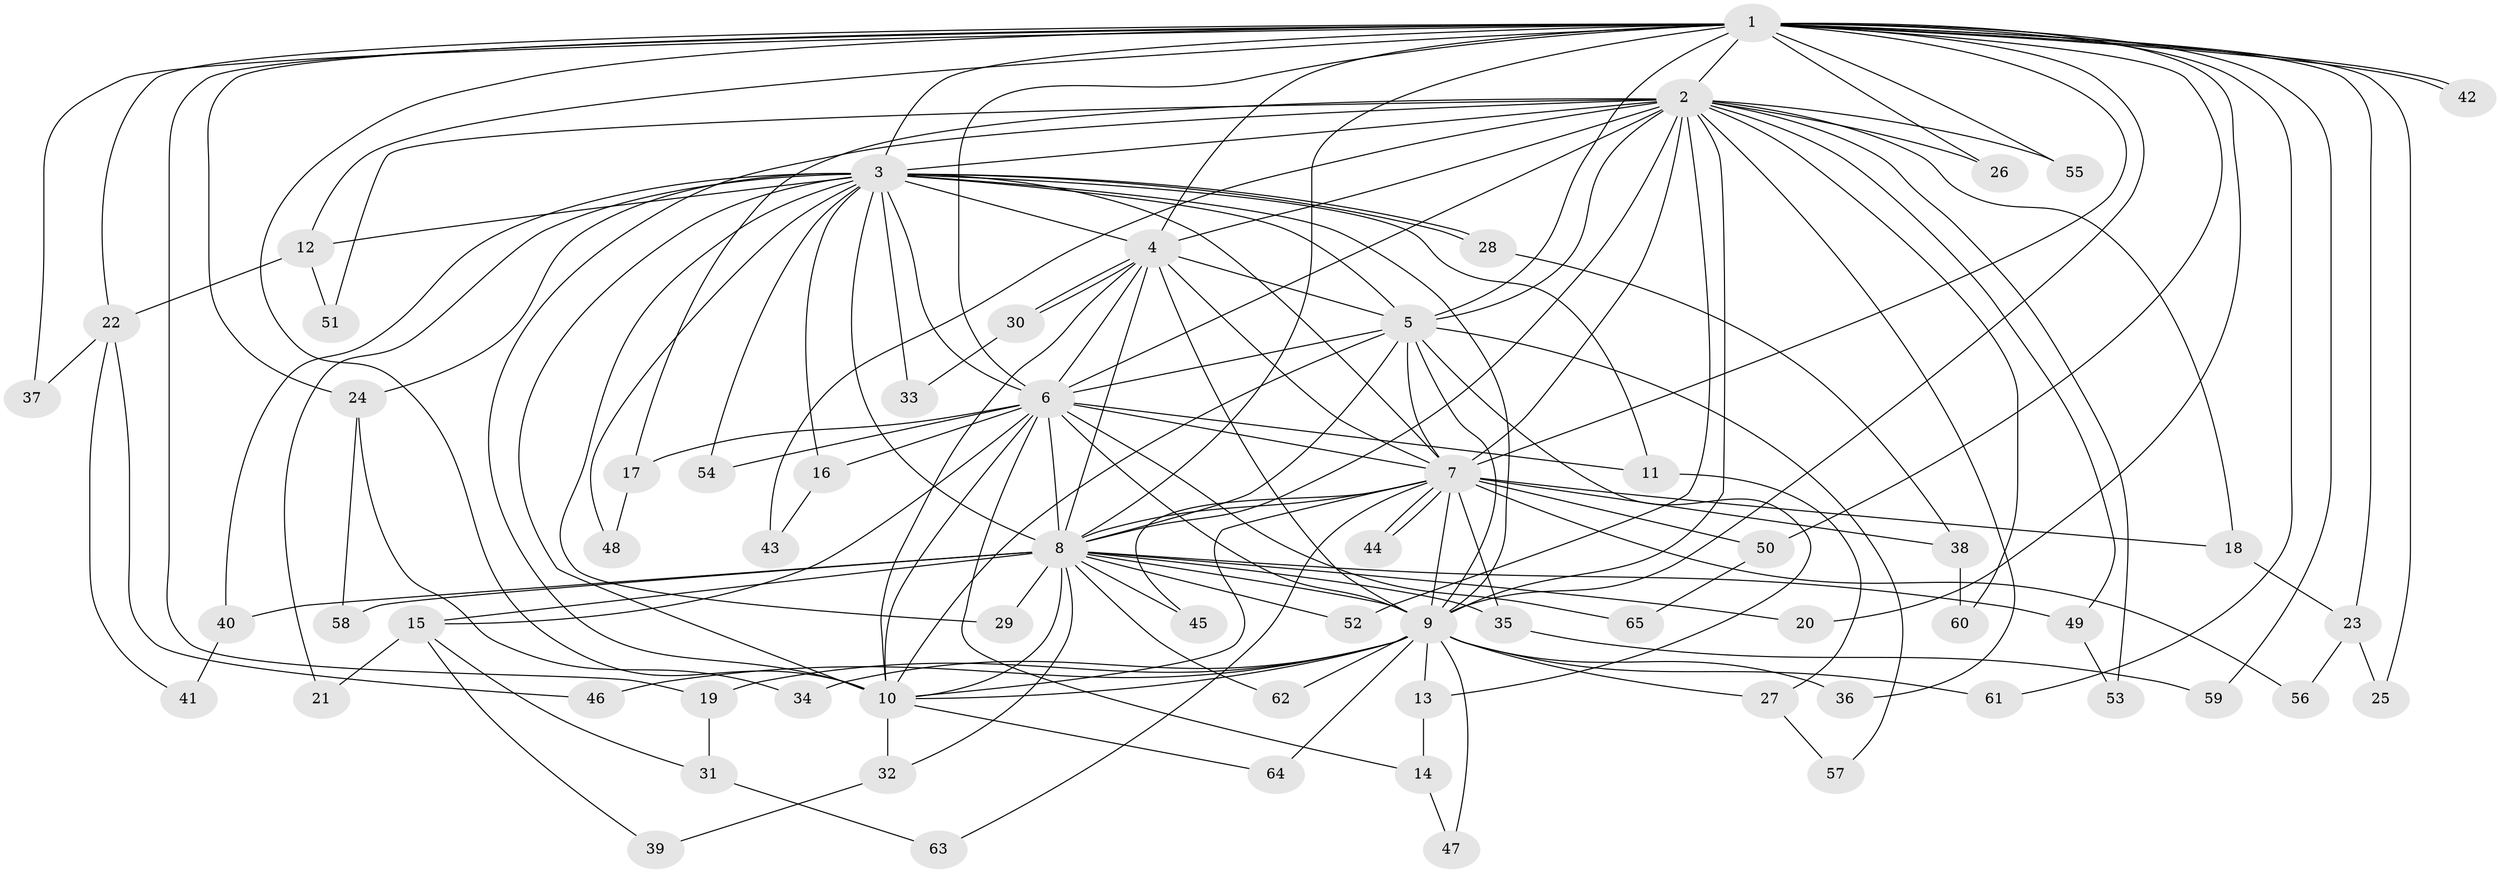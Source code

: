 // Generated by graph-tools (version 1.1) at 2025/14/03/09/25 04:14:11]
// undirected, 65 vertices, 155 edges
graph export_dot {
graph [start="1"]
  node [color=gray90,style=filled];
  1;
  2;
  3;
  4;
  5;
  6;
  7;
  8;
  9;
  10;
  11;
  12;
  13;
  14;
  15;
  16;
  17;
  18;
  19;
  20;
  21;
  22;
  23;
  24;
  25;
  26;
  27;
  28;
  29;
  30;
  31;
  32;
  33;
  34;
  35;
  36;
  37;
  38;
  39;
  40;
  41;
  42;
  43;
  44;
  45;
  46;
  47;
  48;
  49;
  50;
  51;
  52;
  53;
  54;
  55;
  56;
  57;
  58;
  59;
  60;
  61;
  62;
  63;
  64;
  65;
  1 -- 2;
  1 -- 3;
  1 -- 4;
  1 -- 5;
  1 -- 6;
  1 -- 7;
  1 -- 8;
  1 -- 9;
  1 -- 10;
  1 -- 12;
  1 -- 19;
  1 -- 20;
  1 -- 22;
  1 -- 23;
  1 -- 24;
  1 -- 25;
  1 -- 26;
  1 -- 37;
  1 -- 42;
  1 -- 42;
  1 -- 50;
  1 -- 55;
  1 -- 59;
  1 -- 61;
  2 -- 3;
  2 -- 4;
  2 -- 5;
  2 -- 6;
  2 -- 7;
  2 -- 8;
  2 -- 9;
  2 -- 10;
  2 -- 17;
  2 -- 18;
  2 -- 26;
  2 -- 36;
  2 -- 43;
  2 -- 49;
  2 -- 51;
  2 -- 52;
  2 -- 53;
  2 -- 55;
  2 -- 60;
  3 -- 4;
  3 -- 5;
  3 -- 6;
  3 -- 7;
  3 -- 8;
  3 -- 9;
  3 -- 10;
  3 -- 11;
  3 -- 12;
  3 -- 16;
  3 -- 21;
  3 -- 24;
  3 -- 28;
  3 -- 28;
  3 -- 29;
  3 -- 33;
  3 -- 40;
  3 -- 48;
  3 -- 54;
  4 -- 5;
  4 -- 6;
  4 -- 7;
  4 -- 8;
  4 -- 9;
  4 -- 10;
  4 -- 30;
  4 -- 30;
  5 -- 6;
  5 -- 7;
  5 -- 8;
  5 -- 9;
  5 -- 10;
  5 -- 13;
  5 -- 57;
  6 -- 7;
  6 -- 8;
  6 -- 9;
  6 -- 10;
  6 -- 11;
  6 -- 14;
  6 -- 15;
  6 -- 16;
  6 -- 17;
  6 -- 54;
  6 -- 65;
  7 -- 8;
  7 -- 9;
  7 -- 10;
  7 -- 18;
  7 -- 35;
  7 -- 38;
  7 -- 44;
  7 -- 44;
  7 -- 45;
  7 -- 50;
  7 -- 56;
  7 -- 63;
  8 -- 9;
  8 -- 10;
  8 -- 15;
  8 -- 20;
  8 -- 29;
  8 -- 32;
  8 -- 35;
  8 -- 40;
  8 -- 45;
  8 -- 49;
  8 -- 52;
  8 -- 58;
  8 -- 62;
  9 -- 10;
  9 -- 13;
  9 -- 19;
  9 -- 27;
  9 -- 34;
  9 -- 36;
  9 -- 46;
  9 -- 47;
  9 -- 61;
  9 -- 62;
  9 -- 64;
  10 -- 32;
  10 -- 64;
  11 -- 27;
  12 -- 22;
  12 -- 51;
  13 -- 14;
  14 -- 47;
  15 -- 21;
  15 -- 31;
  15 -- 39;
  16 -- 43;
  17 -- 48;
  18 -- 23;
  19 -- 31;
  22 -- 37;
  22 -- 41;
  22 -- 46;
  23 -- 25;
  23 -- 56;
  24 -- 34;
  24 -- 58;
  27 -- 57;
  28 -- 38;
  30 -- 33;
  31 -- 63;
  32 -- 39;
  35 -- 59;
  38 -- 60;
  40 -- 41;
  49 -- 53;
  50 -- 65;
}
